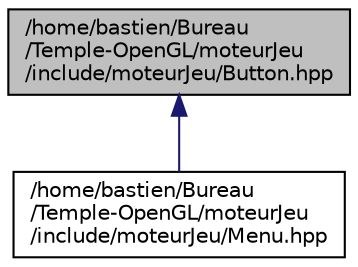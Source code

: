 digraph "/home/bastien/Bureau/Temple-OpenGL/moteurJeu/include/moteurJeu/Button.hpp"
{
  bgcolor="transparent";
  edge [fontname="Helvetica",fontsize="10",labelfontname="Helvetica",labelfontsize="10"];
  node [fontname="Helvetica",fontsize="10",shape=record];
  Node4 [label="/home/bastien/Bureau\l/Temple-OpenGL/moteurJeu\l/include/moteurJeu/Button.hpp",height=0.2,width=0.4,color="black", fillcolor="grey75", style="filled", fontcolor="black"];
  Node4 -> Node5 [dir="back",color="midnightblue",fontsize="10",style="solid",fontname="Helvetica"];
  Node5 [label="/home/bastien/Bureau\l/Temple-OpenGL/moteurJeu\l/include/moteurJeu/Menu.hpp",height=0.2,width=0.4,color="black",URL="$Menu_8hpp.html"];
}
